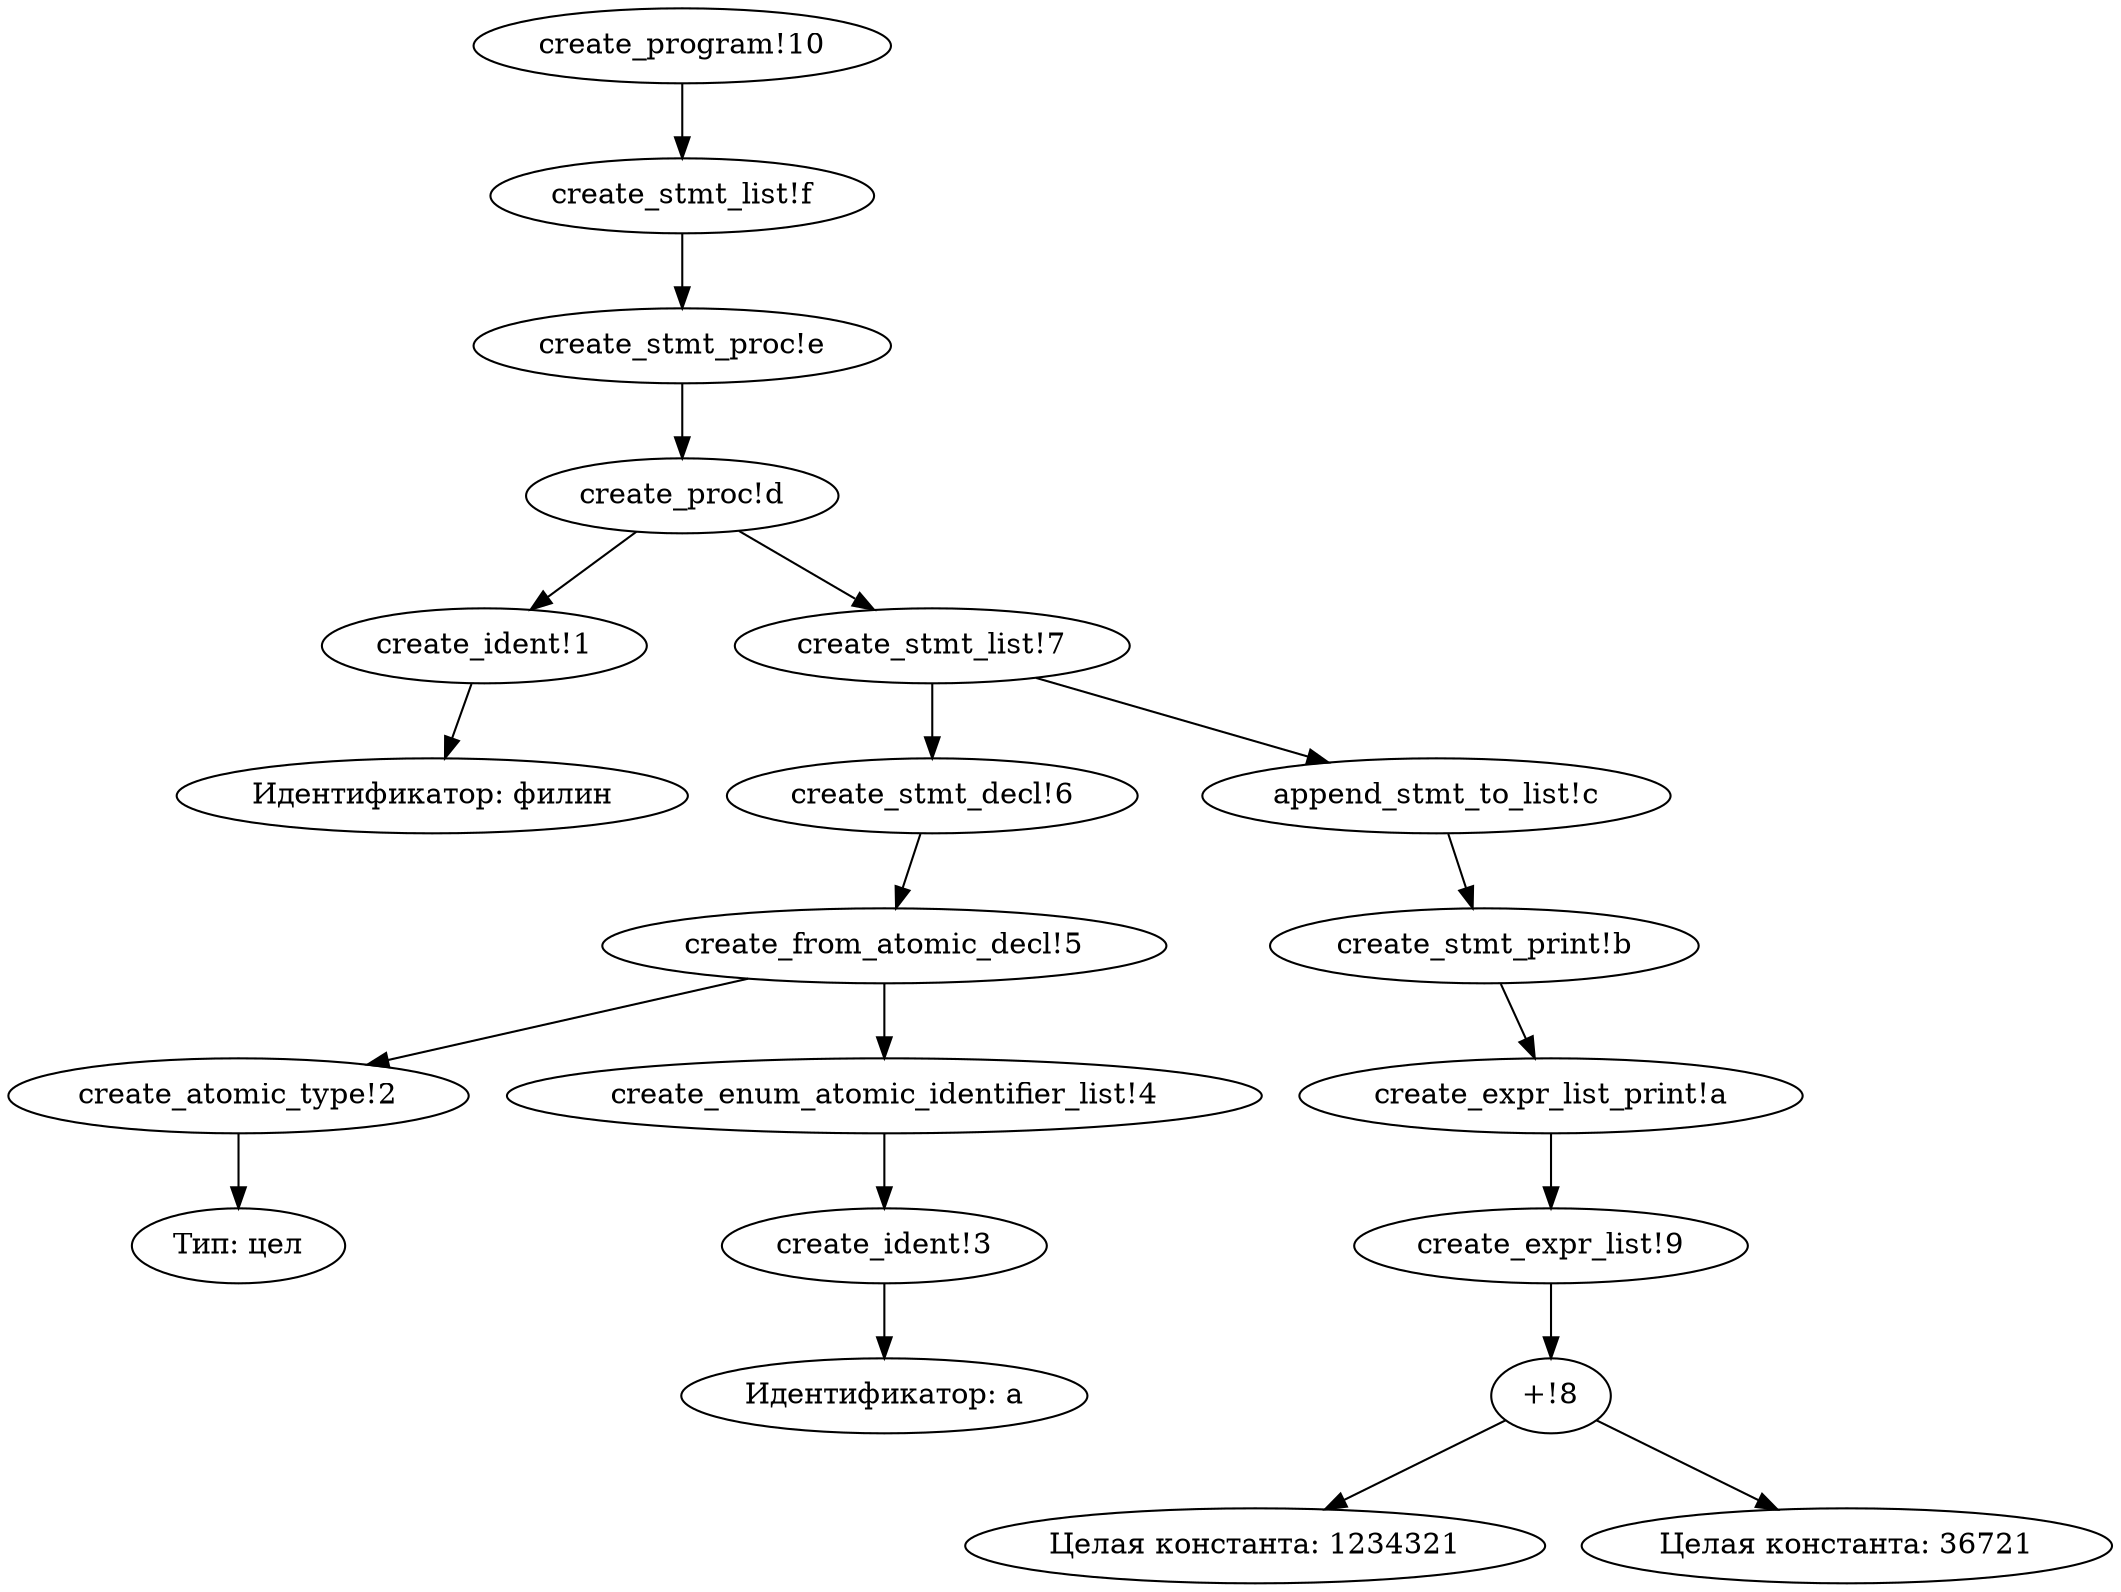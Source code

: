 digraph KumirTree {
"create_ident!1" -> "Идентификатор: филин";
"create_atomic_type!2" -> "Тип: цел";
"create_ident!3" -> "Идентификатор: a";
"create_enum_atomic_identifier_list!4" -> "create_ident!3";
"create_from_atomic_decl!5" -> "create_atomic_type!2";
"create_from_atomic_decl!5" -> "create_enum_atomic_identifier_list!4";
"create_stmt_decl!6" -> "create_from_atomic_decl!5";
"create_stmt_list!7" -> "create_stmt_decl!6";
"+!8" -> "Целая константа: 1234321";
"+!8" -> "Целая константа: 36721";
"create_expr_list!9" -> "+!8";
"create_expr_list_print!a" -> "create_expr_list!9";
"create_stmt_print!b" -> "create_expr_list_print!a";
"create_stmt_list!7" -> "append_stmt_to_list!c";
"append_stmt_to_list!c" -> "create_stmt_print!b";
"create_proc!d" -> "create_ident!1";
"create_proc!d" -> "create_stmt_list!7";
"create_stmt_proc!e" -> "create_proc!d";
"create_stmt_list!f" -> "create_stmt_proc!e";
"create_program!10" -> "create_stmt_list!f";
 } 